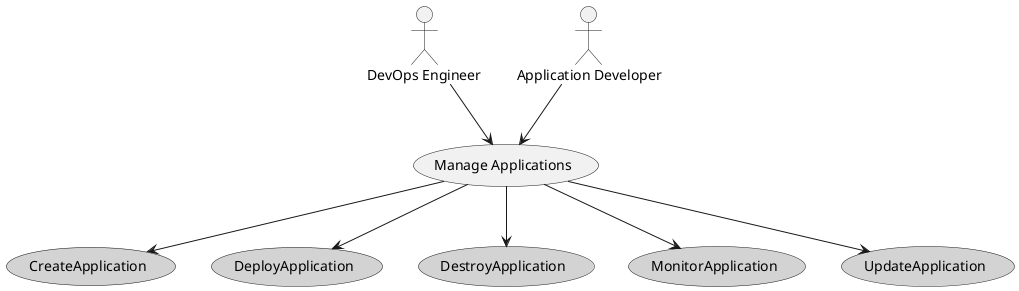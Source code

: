 @startuml


usecase "Manage Applications" as ManageApplications

Actor "DevOps Engineer" as DevOpsEngineer

DevOpsEngineer --> ManageApplications

Actor "Application Developer" as ApplicationDeveloper

ApplicationDeveloper --> ManageApplications



usecase "CreateApplication" as CreateApplication #lightgrey

ManageApplications --> CreateApplication

usecase "DeployApplication" as DeployApplication #lightgrey

ManageApplications --> DeployApplication

usecase "DestroyApplication" as DestroyApplication #lightgrey

ManageApplications --> DestroyApplication

usecase "MonitorApplication" as MonitorApplication #lightgrey

ManageApplications --> MonitorApplication

usecase "UpdateApplication" as UpdateApplication #lightgrey

ManageApplications --> UpdateApplication

@enduml
